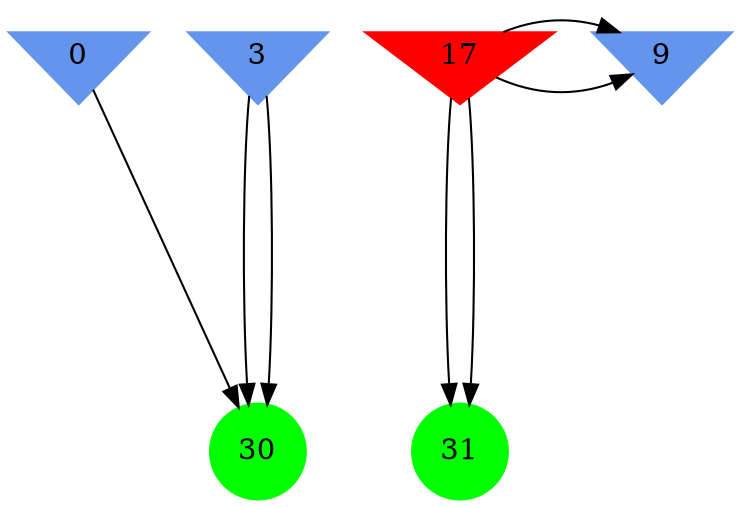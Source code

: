 digraph brain {
	ranksep=2.0;
	0 [shape=invtriangle,style=filled,color=cornflowerblue];
	3 [shape=invtriangle,style=filled,color=cornflowerblue];
	9 [shape=invtriangle,style=filled,color=cornflowerblue];
	17 [shape=invtriangle,style=filled,color=red];
	30 [shape=circle,style=filled,color=green];
	31 [shape=circle,style=filled,color=green];
	3	->	30;
	0	->	30;
	3	->	30;
	17	->	31;
	17	->	9;
	17	->	31;
	17	->	9;
	{ rank=same; 0; 3; 9; 17; }
	{ rank=same; }
	{ rank=same; 30; 31; }
}
